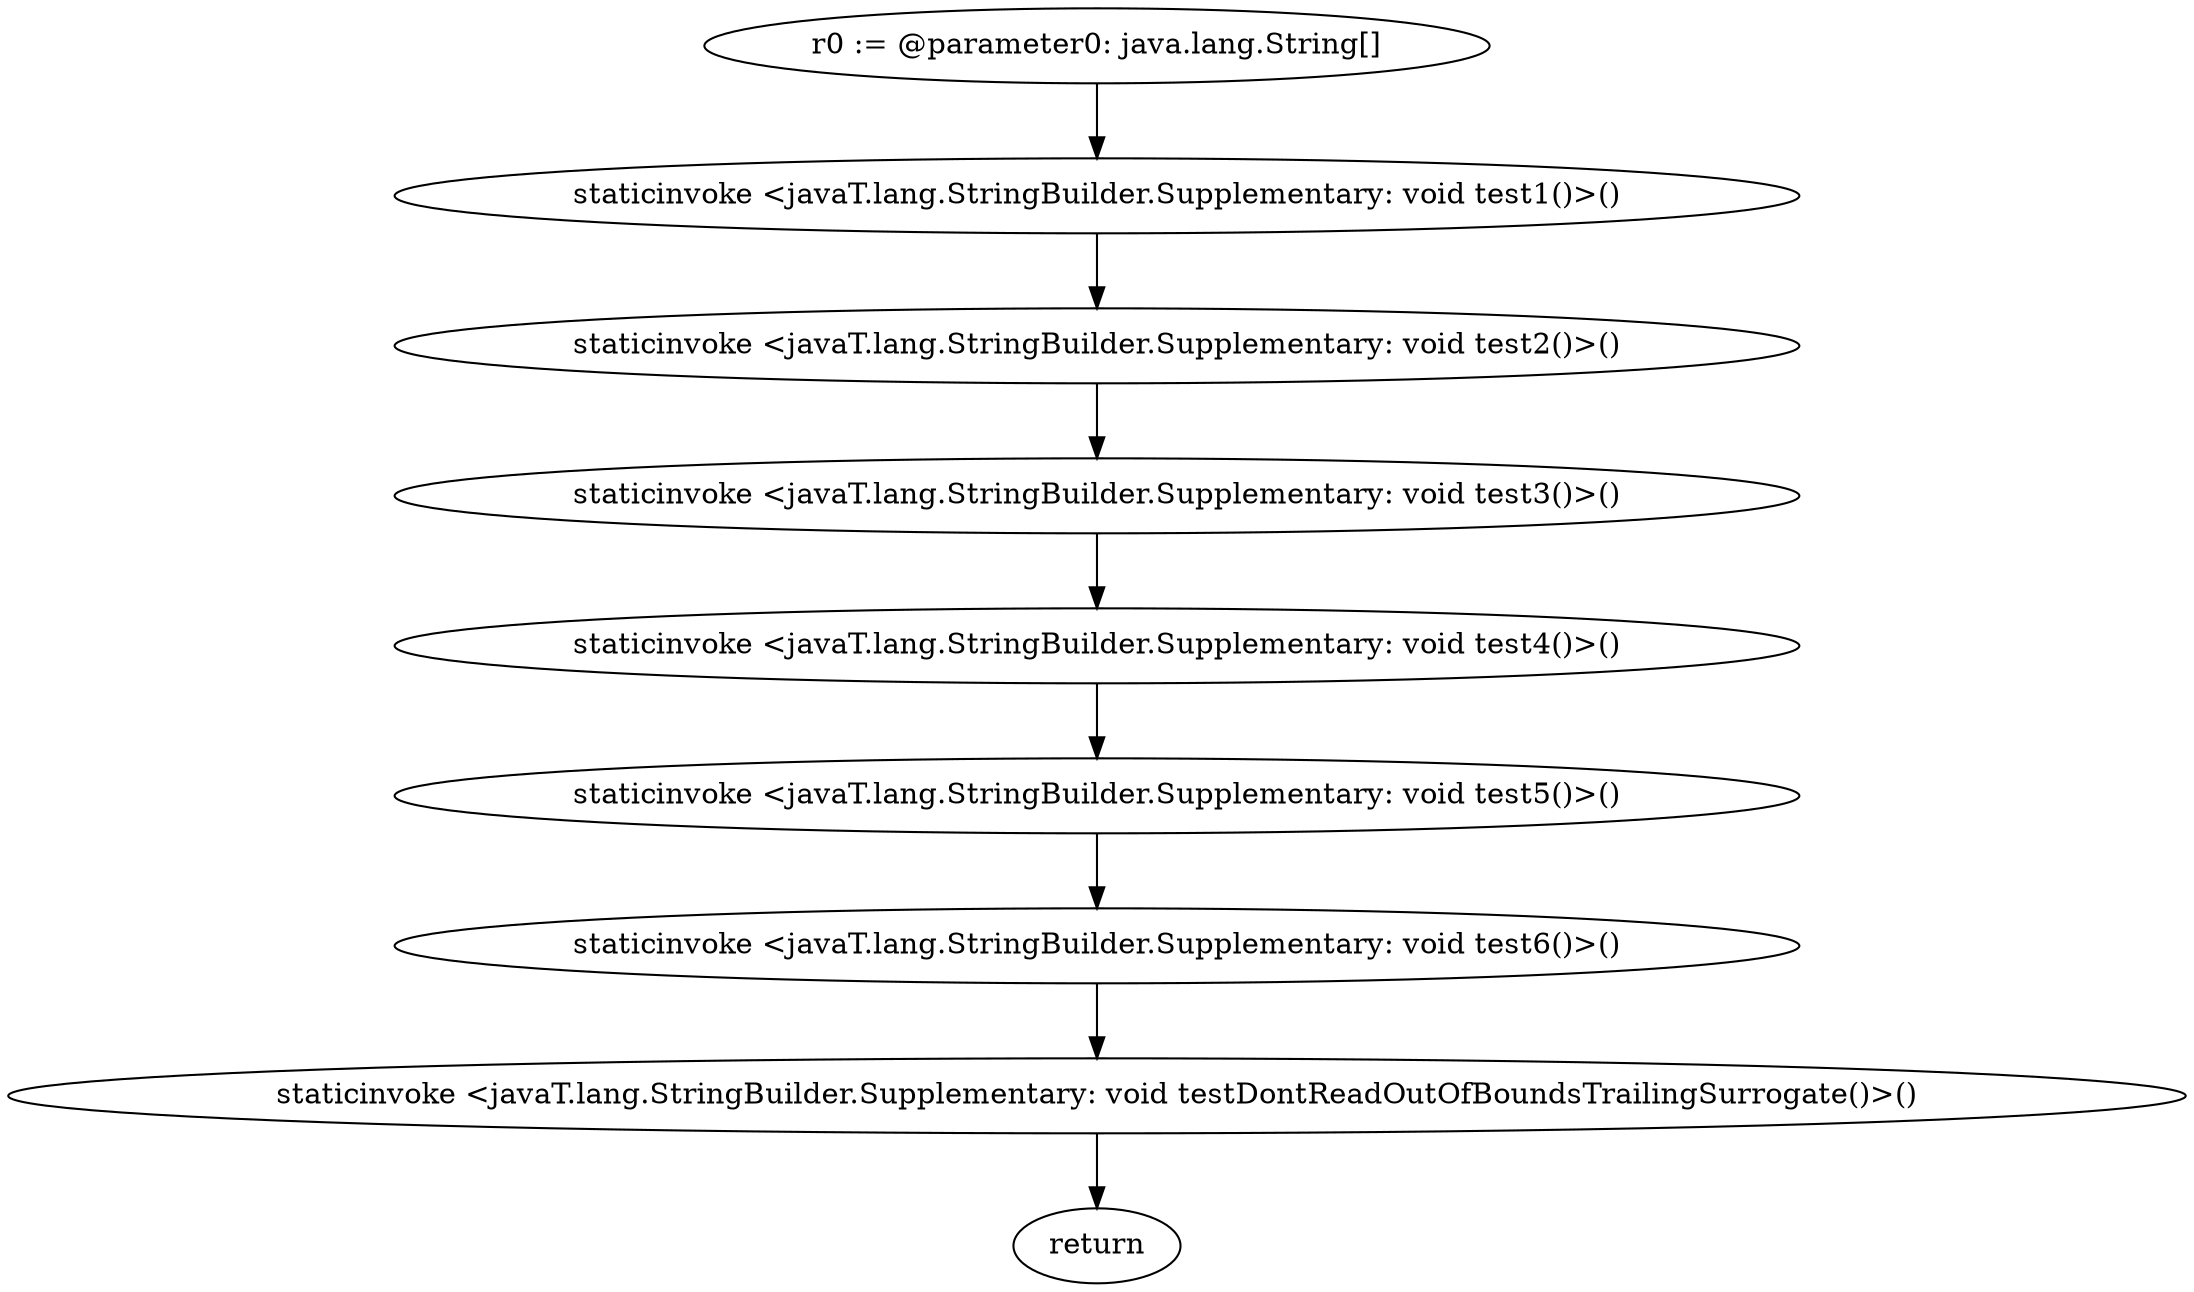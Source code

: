 digraph "unitGraph" {
    "r0 := @parameter0: java.lang.String[]"
    "staticinvoke <javaT.lang.StringBuilder.Supplementary: void test1()>()"
    "staticinvoke <javaT.lang.StringBuilder.Supplementary: void test2()>()"
    "staticinvoke <javaT.lang.StringBuilder.Supplementary: void test3()>()"
    "staticinvoke <javaT.lang.StringBuilder.Supplementary: void test4()>()"
    "staticinvoke <javaT.lang.StringBuilder.Supplementary: void test5()>()"
    "staticinvoke <javaT.lang.StringBuilder.Supplementary: void test6()>()"
    "staticinvoke <javaT.lang.StringBuilder.Supplementary: void testDontReadOutOfBoundsTrailingSurrogate()>()"
    "return"
    "r0 := @parameter0: java.lang.String[]"->"staticinvoke <javaT.lang.StringBuilder.Supplementary: void test1()>()";
    "staticinvoke <javaT.lang.StringBuilder.Supplementary: void test1()>()"->"staticinvoke <javaT.lang.StringBuilder.Supplementary: void test2()>()";
    "staticinvoke <javaT.lang.StringBuilder.Supplementary: void test2()>()"->"staticinvoke <javaT.lang.StringBuilder.Supplementary: void test3()>()";
    "staticinvoke <javaT.lang.StringBuilder.Supplementary: void test3()>()"->"staticinvoke <javaT.lang.StringBuilder.Supplementary: void test4()>()";
    "staticinvoke <javaT.lang.StringBuilder.Supplementary: void test4()>()"->"staticinvoke <javaT.lang.StringBuilder.Supplementary: void test5()>()";
    "staticinvoke <javaT.lang.StringBuilder.Supplementary: void test5()>()"->"staticinvoke <javaT.lang.StringBuilder.Supplementary: void test6()>()";
    "staticinvoke <javaT.lang.StringBuilder.Supplementary: void test6()>()"->"staticinvoke <javaT.lang.StringBuilder.Supplementary: void testDontReadOutOfBoundsTrailingSurrogate()>()";
    "staticinvoke <javaT.lang.StringBuilder.Supplementary: void testDontReadOutOfBoundsTrailingSurrogate()>()"->"return";
}
